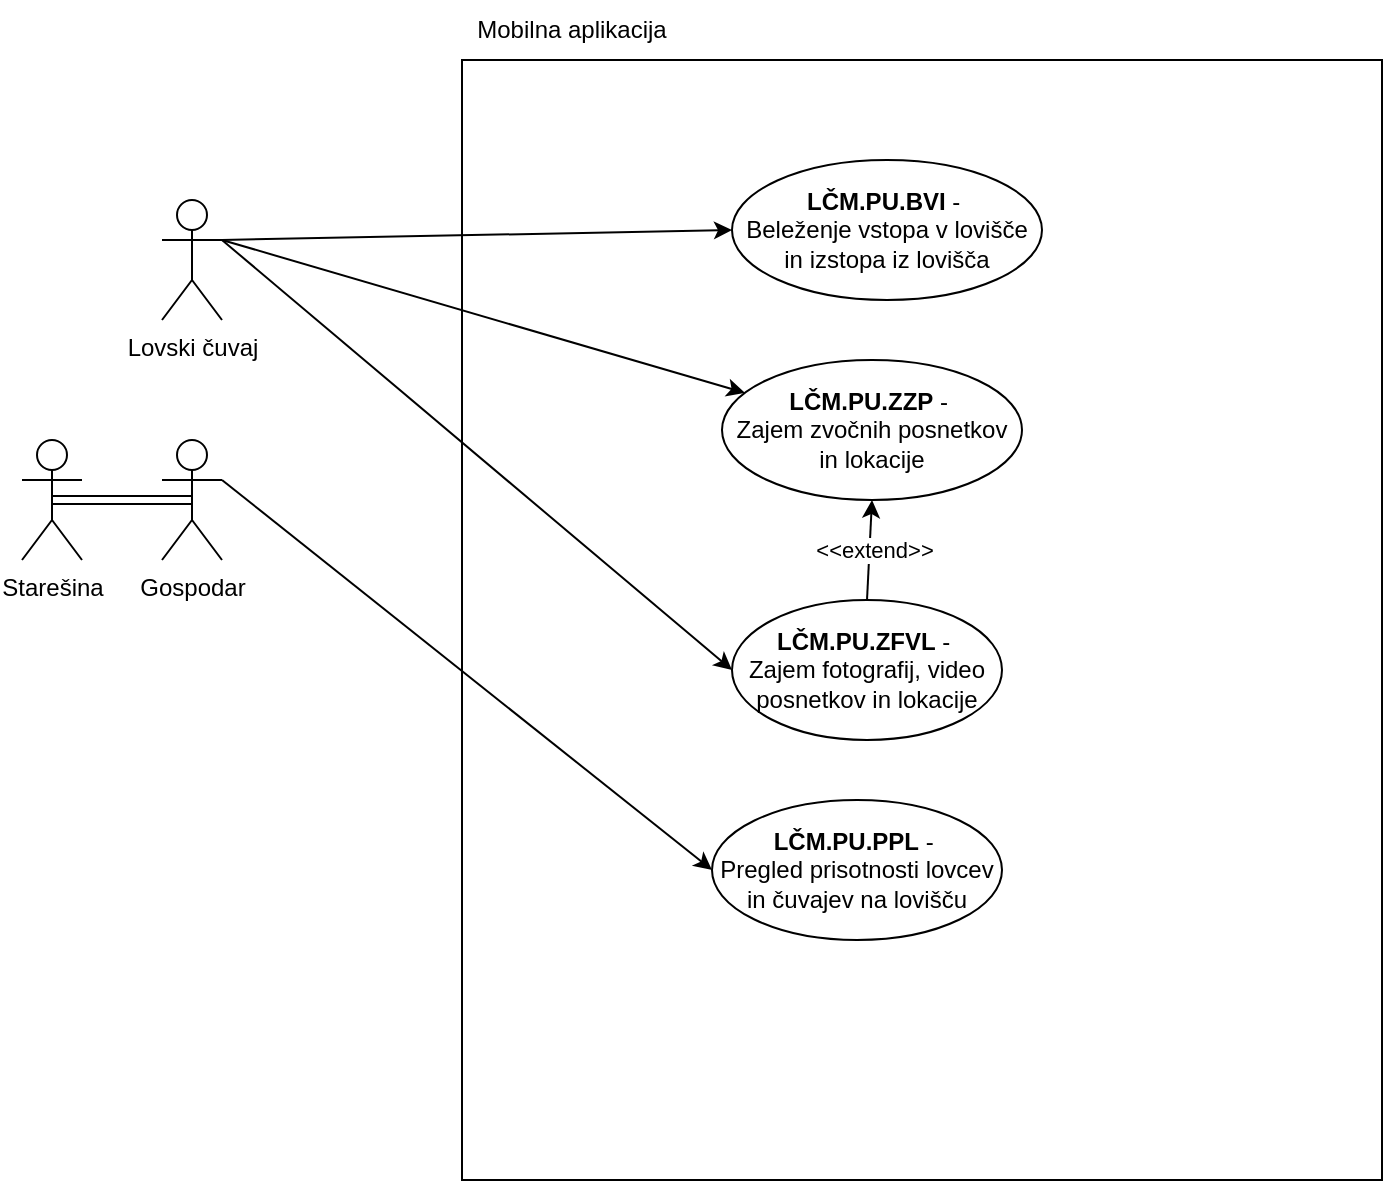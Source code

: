 <mxfile version="26.1.1">
  <diagram name="Page-1" id="8OMrN8JgvEGGaY8blV8X">
    <mxGraphModel dx="1381" dy="608" grid="1" gridSize="10" guides="1" tooltips="1" connect="1" arrows="1" fold="1" page="1" pageScale="1" pageWidth="827" pageHeight="1169" math="0" shadow="0">
      <root>
        <mxCell id="0" />
        <mxCell id="1" parent="0" />
        <mxCell id="3p3-Dvi5GFgsdkGWm4ts-1" value="" style="rounded=0;whiteSpace=wrap;html=1;" parent="1" vertex="1">
          <mxGeometry x="220" y="60" width="460" height="560" as="geometry" />
        </mxCell>
        <mxCell id="3p3-Dvi5GFgsdkGWm4ts-2" value="Lovski čuvaj" style="shape=umlActor;verticalLabelPosition=bottom;verticalAlign=top;html=1;outlineConnect=0;" parent="1" vertex="1">
          <mxGeometry x="70" y="130" width="30" height="60" as="geometry" />
        </mxCell>
        <mxCell id="movm5xHroOJc-YoSEQmm-1" style="edgeStyle=orthogonalEdgeStyle;shape=link;rounded=0;orthogonalLoop=1;jettySize=auto;html=1;exitX=0.5;exitY=0.5;exitDx=0;exitDy=0;exitPerimeter=0;entryX=0.5;entryY=0.5;entryDx=0;entryDy=0;entryPerimeter=0;" parent="1" source="3p3-Dvi5GFgsdkGWm4ts-3" target="3p3-Dvi5GFgsdkGWm4ts-4" edge="1">
          <mxGeometry relative="1" as="geometry" />
        </mxCell>
        <mxCell id="3p3-Dvi5GFgsdkGWm4ts-3" value="Starešina" style="shape=umlActor;verticalLabelPosition=bottom;verticalAlign=top;html=1;outlineConnect=0;" parent="1" vertex="1">
          <mxGeometry y="250" width="30" height="60" as="geometry" />
        </mxCell>
        <mxCell id="3p3-Dvi5GFgsdkGWm4ts-4" value="Gospodar" style="shape=umlActor;verticalLabelPosition=bottom;verticalAlign=top;html=1;outlineConnect=0;" parent="1" vertex="1">
          <mxGeometry x="70" y="250" width="30" height="60" as="geometry" />
        </mxCell>
        <mxCell id="3p3-Dvi5GFgsdkGWm4ts-5" value="&lt;b&gt;LČM.PU.ZZP&lt;/b&gt; -&amp;nbsp;&lt;div&gt;Zajem zvočnih posnetkov in lokacije&lt;/div&gt;" style="ellipse;whiteSpace=wrap;html=1;" parent="1" vertex="1">
          <mxGeometry x="350" y="210" width="150" height="70" as="geometry" />
        </mxCell>
        <mxCell id="3p3-Dvi5GFgsdkGWm4ts-6" value="" style="endArrow=classic;html=1;rounded=0;exitX=1;exitY=0.333;exitDx=0;exitDy=0;exitPerimeter=0;" parent="1" source="3p3-Dvi5GFgsdkGWm4ts-2" target="3p3-Dvi5GFgsdkGWm4ts-5" edge="1">
          <mxGeometry width="50" height="50" relative="1" as="geometry">
            <mxPoint x="410" y="360" as="sourcePoint" />
            <mxPoint x="460" y="310" as="targetPoint" />
          </mxGeometry>
        </mxCell>
        <mxCell id="3p3-Dvi5GFgsdkGWm4ts-7" value="&lt;b&gt;LČM.PU.ZFVL&lt;/b&gt; -&amp;nbsp;&lt;div&gt;Zajem fotografij, video posnetkov in lokacije&lt;/div&gt;" style="ellipse;whiteSpace=wrap;html=1;" parent="1" vertex="1">
          <mxGeometry x="355" y="330" width="135" height="70" as="geometry" />
        </mxCell>
        <mxCell id="3p3-Dvi5GFgsdkGWm4ts-8" value="" style="endArrow=classic;html=1;rounded=0;entryX=0;entryY=0.5;entryDx=0;entryDy=0;" parent="1" target="3p3-Dvi5GFgsdkGWm4ts-7" edge="1">
          <mxGeometry width="50" height="50" relative="1" as="geometry">
            <mxPoint x="100" y="150" as="sourcePoint" />
            <mxPoint x="311" y="136" as="targetPoint" />
          </mxGeometry>
        </mxCell>
        <mxCell id="3p3-Dvi5GFgsdkGWm4ts-9" value="Mobilna aplikacija" style="text;html=1;align=center;verticalAlign=middle;whiteSpace=wrap;rounded=0;" parent="1" vertex="1">
          <mxGeometry x="220" y="30" width="110" height="30" as="geometry" />
        </mxCell>
        <mxCell id="3p3-Dvi5GFgsdkGWm4ts-10" value="&lt;b&gt;LČM.PU.PPL&lt;/b&gt; -&amp;nbsp;&lt;div&gt;Pregled prisotnosti lovcev in čuvajev na lovišču&lt;/div&gt;" style="ellipse;whiteSpace=wrap;html=1;" parent="1" vertex="1">
          <mxGeometry x="345" y="430" width="145" height="70" as="geometry" />
        </mxCell>
        <mxCell id="3p3-Dvi5GFgsdkGWm4ts-11" value="" style="endArrow=classic;html=1;rounded=0;exitX=1;exitY=0.333;exitDx=0;exitDy=0;exitPerimeter=0;entryX=0;entryY=0.5;entryDx=0;entryDy=0;" parent="1" source="3p3-Dvi5GFgsdkGWm4ts-4" target="3p3-Dvi5GFgsdkGWm4ts-10" edge="1">
          <mxGeometry width="50" height="50" relative="1" as="geometry">
            <mxPoint x="410" y="360" as="sourcePoint" />
            <mxPoint x="460" y="310" as="targetPoint" />
          </mxGeometry>
        </mxCell>
        <mxCell id="3p3-Dvi5GFgsdkGWm4ts-13" value="&lt;b&gt;LČM.PU.BVI&lt;/b&gt; -&amp;nbsp;&lt;div&gt;Beleženje vstopa v lovišče in izstopa iz lovišča&lt;/div&gt;" style="ellipse;whiteSpace=wrap;html=1;" parent="1" vertex="1">
          <mxGeometry x="355" y="110" width="155" height="70" as="geometry" />
        </mxCell>
        <mxCell id="3p3-Dvi5GFgsdkGWm4ts-14" value="" style="endArrow=classic;html=1;rounded=0;entryX=0;entryY=0.5;entryDx=0;entryDy=0;" parent="1" target="3p3-Dvi5GFgsdkGWm4ts-13" edge="1">
          <mxGeometry width="50" height="50" relative="1" as="geometry">
            <mxPoint x="100" y="150" as="sourcePoint" />
            <mxPoint x="321" y="217" as="targetPoint" />
          </mxGeometry>
        </mxCell>
        <mxCell id="3p3-Dvi5GFgsdkGWm4ts-15" value="" style="endArrow=classic;html=1;rounded=0;exitX=0.5;exitY=0;exitDx=0;exitDy=0;entryX=0.5;entryY=1;entryDx=0;entryDy=0;" parent="1" source="3p3-Dvi5GFgsdkGWm4ts-7" target="3p3-Dvi5GFgsdkGWm4ts-5" edge="1">
          <mxGeometry width="50" height="50" relative="1" as="geometry">
            <mxPoint x="420" y="330" as="sourcePoint" />
            <mxPoint x="470" y="280" as="targetPoint" />
          </mxGeometry>
        </mxCell>
        <mxCell id="3p3-Dvi5GFgsdkGWm4ts-16" value="&amp;lt;&amp;lt;extend&amp;gt;&amp;gt;" style="edgeLabel;html=1;align=center;verticalAlign=middle;resizable=0;points=[];" parent="3p3-Dvi5GFgsdkGWm4ts-15" vertex="1" connectable="0">
          <mxGeometry y="-2" relative="1" as="geometry">
            <mxPoint as="offset" />
          </mxGeometry>
        </mxCell>
      </root>
    </mxGraphModel>
  </diagram>
</mxfile>
